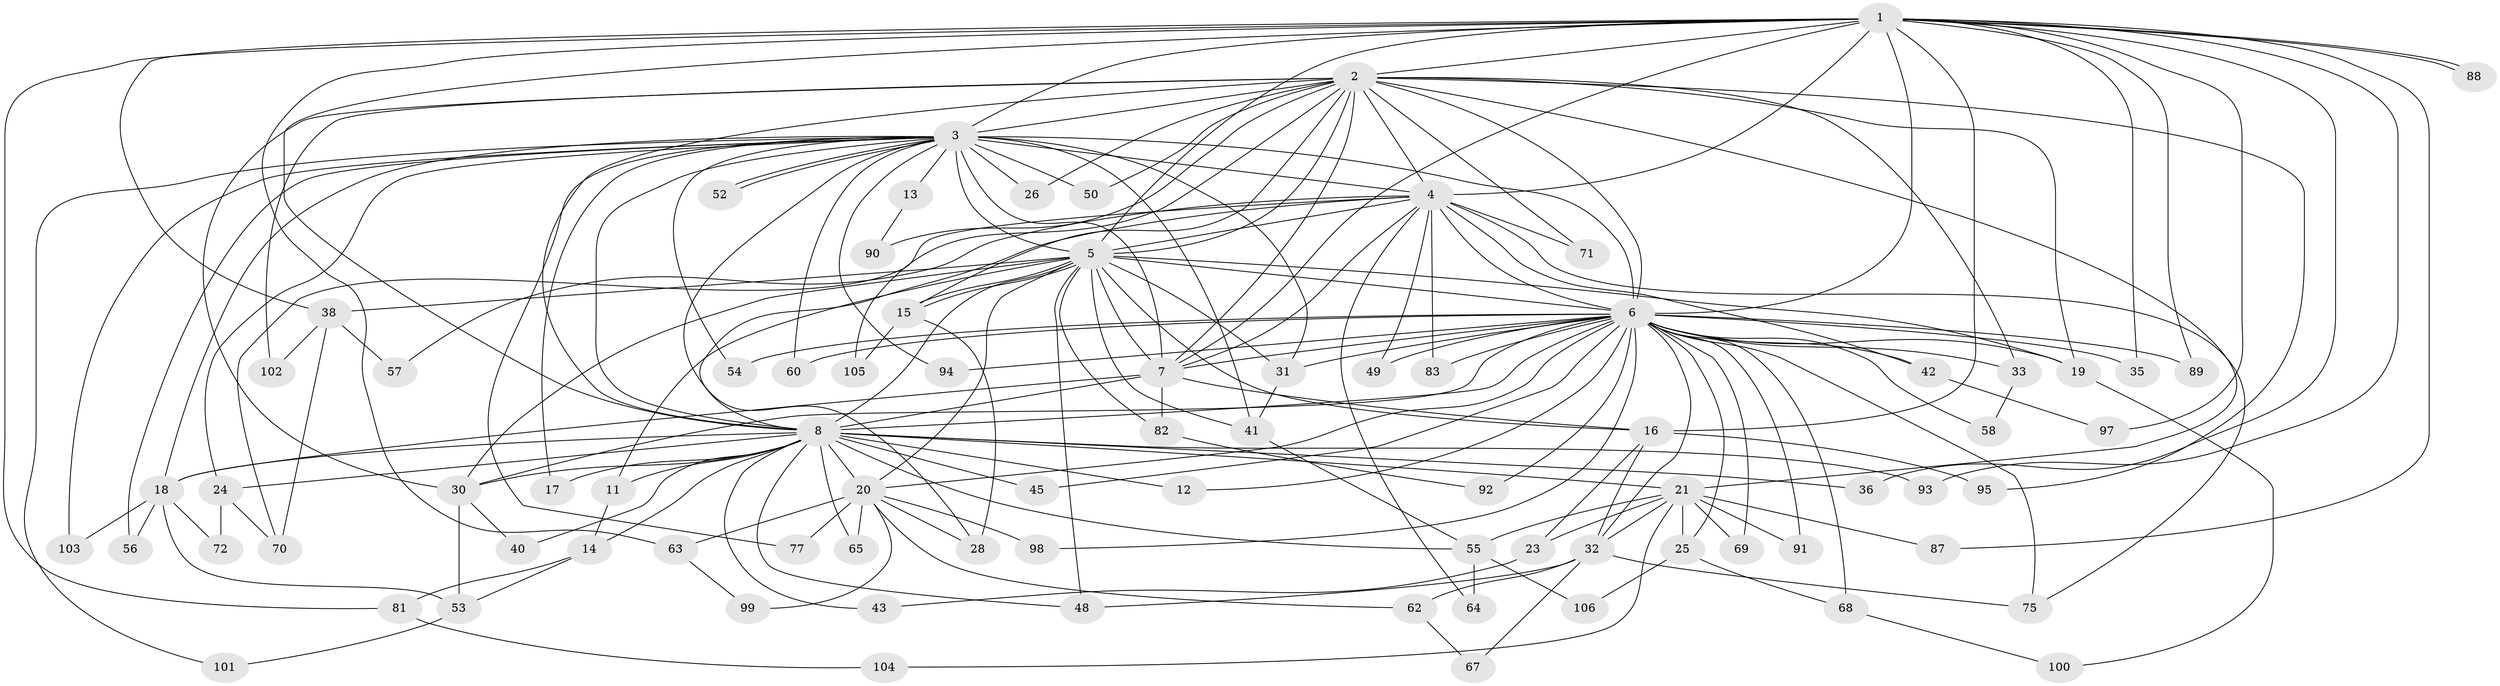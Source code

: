 // Generated by graph-tools (version 1.1) at 2025/51/02/27/25 19:51:41]
// undirected, 81 vertices, 189 edges
graph export_dot {
graph [start="1"]
  node [color=gray90,style=filled];
  1 [super="+61"];
  2 [super="+76"];
  3 [super="+10"];
  4 [super="+34"];
  5 [super="+29"];
  6 [super="+9"];
  7 [super="+47"];
  8 [super="+80"];
  11;
  12;
  13;
  14;
  15 [super="+44"];
  16 [super="+22"];
  17;
  18 [super="+27"];
  19 [super="+66"];
  20 [super="+59"];
  21 [super="+46"];
  23;
  24 [super="+39"];
  25;
  26;
  28 [super="+86"];
  30 [super="+74"];
  31 [super="+37"];
  32 [super="+79"];
  33;
  35;
  36;
  38;
  40;
  41 [super="+51"];
  42;
  43;
  45;
  48 [super="+85"];
  49;
  50;
  52;
  53 [super="+78"];
  54;
  55 [super="+84"];
  56;
  57;
  58;
  60;
  62;
  63;
  64;
  65;
  67;
  68;
  69;
  70 [super="+73"];
  71;
  72;
  75 [super="+96"];
  77;
  81;
  82;
  83;
  87;
  88;
  89;
  90;
  91;
  92;
  93;
  94;
  95;
  97;
  98;
  99;
  100;
  101;
  102;
  103;
  104;
  105;
  106;
  1 -- 2;
  1 -- 3 [weight=3];
  1 -- 4;
  1 -- 5 [weight=2];
  1 -- 6 [weight=2];
  1 -- 7;
  1 -- 8;
  1 -- 35;
  1 -- 36;
  1 -- 38;
  1 -- 63;
  1 -- 81;
  1 -- 87;
  1 -- 88;
  1 -- 88;
  1 -- 93;
  1 -- 97;
  1 -- 89;
  1 -- 16;
  2 -- 3 [weight=2];
  2 -- 4 [weight=3];
  2 -- 5;
  2 -- 6 [weight=2];
  2 -- 7;
  2 -- 8;
  2 -- 19;
  2 -- 21;
  2 -- 26;
  2 -- 30;
  2 -- 33;
  2 -- 50;
  2 -- 71;
  2 -- 90;
  2 -- 95;
  2 -- 102;
  2 -- 105;
  2 -- 15;
  3 -- 4 [weight=2];
  3 -- 5 [weight=2];
  3 -- 6 [weight=4];
  3 -- 7 [weight=3];
  3 -- 8 [weight=2];
  3 -- 13 [weight=2];
  3 -- 18;
  3 -- 24 [weight=2];
  3 -- 26;
  3 -- 28;
  3 -- 50;
  3 -- 52;
  3 -- 52;
  3 -- 54;
  3 -- 56;
  3 -- 60;
  3 -- 77;
  3 -- 94;
  3 -- 101;
  3 -- 103;
  3 -- 41;
  3 -- 17;
  3 -- 31;
  4 -- 5;
  4 -- 6 [weight=2];
  4 -- 7;
  4 -- 8;
  4 -- 42;
  4 -- 49;
  4 -- 57;
  4 -- 64;
  4 -- 70;
  4 -- 71;
  4 -- 75;
  4 -- 83;
  5 -- 6 [weight=2];
  5 -- 7;
  5 -- 8;
  5 -- 11;
  5 -- 15;
  5 -- 15;
  5 -- 16;
  5 -- 19;
  5 -- 20;
  5 -- 31;
  5 -- 38;
  5 -- 82;
  5 -- 30;
  5 -- 48;
  5 -- 41;
  6 -- 7 [weight=2];
  6 -- 8 [weight=2];
  6 -- 12;
  6 -- 33;
  6 -- 35;
  6 -- 45;
  6 -- 58;
  6 -- 68;
  6 -- 75;
  6 -- 91;
  6 -- 92;
  6 -- 32;
  6 -- 69;
  6 -- 83;
  6 -- 89;
  6 -- 25;
  6 -- 94;
  6 -- 30;
  6 -- 98;
  6 -- 42;
  6 -- 49;
  6 -- 54;
  6 -- 60;
  6 -- 19;
  6 -- 20;
  6 -- 31;
  7 -- 8;
  7 -- 16;
  7 -- 18;
  7 -- 82;
  8 -- 11;
  8 -- 12;
  8 -- 14;
  8 -- 17;
  8 -- 20;
  8 -- 21;
  8 -- 24;
  8 -- 36;
  8 -- 40;
  8 -- 43;
  8 -- 45;
  8 -- 48;
  8 -- 55;
  8 -- 65;
  8 -- 93;
  8 -- 30;
  8 -- 18;
  11 -- 14;
  13 -- 90;
  14 -- 53;
  14 -- 81;
  15 -- 105;
  15 -- 28;
  16 -- 23;
  16 -- 32;
  16 -- 95;
  18 -- 53;
  18 -- 56;
  18 -- 72;
  18 -- 103;
  19 -- 100;
  20 -- 28;
  20 -- 62;
  20 -- 63;
  20 -- 77;
  20 -- 98;
  20 -- 99;
  20 -- 65;
  21 -- 23;
  21 -- 32;
  21 -- 55;
  21 -- 69;
  21 -- 87;
  21 -- 91;
  21 -- 104;
  21 -- 25;
  23 -- 43;
  24 -- 72;
  24 -- 70;
  25 -- 68;
  25 -- 106;
  30 -- 40;
  30 -- 53;
  31 -- 41;
  32 -- 48;
  32 -- 62;
  32 -- 67;
  32 -- 75;
  33 -- 58;
  38 -- 57;
  38 -- 70;
  38 -- 102;
  41 -- 55;
  42 -- 97;
  53 -- 101;
  55 -- 64;
  55 -- 106;
  62 -- 67;
  63 -- 99;
  68 -- 100;
  81 -- 104;
  82 -- 92;
}
